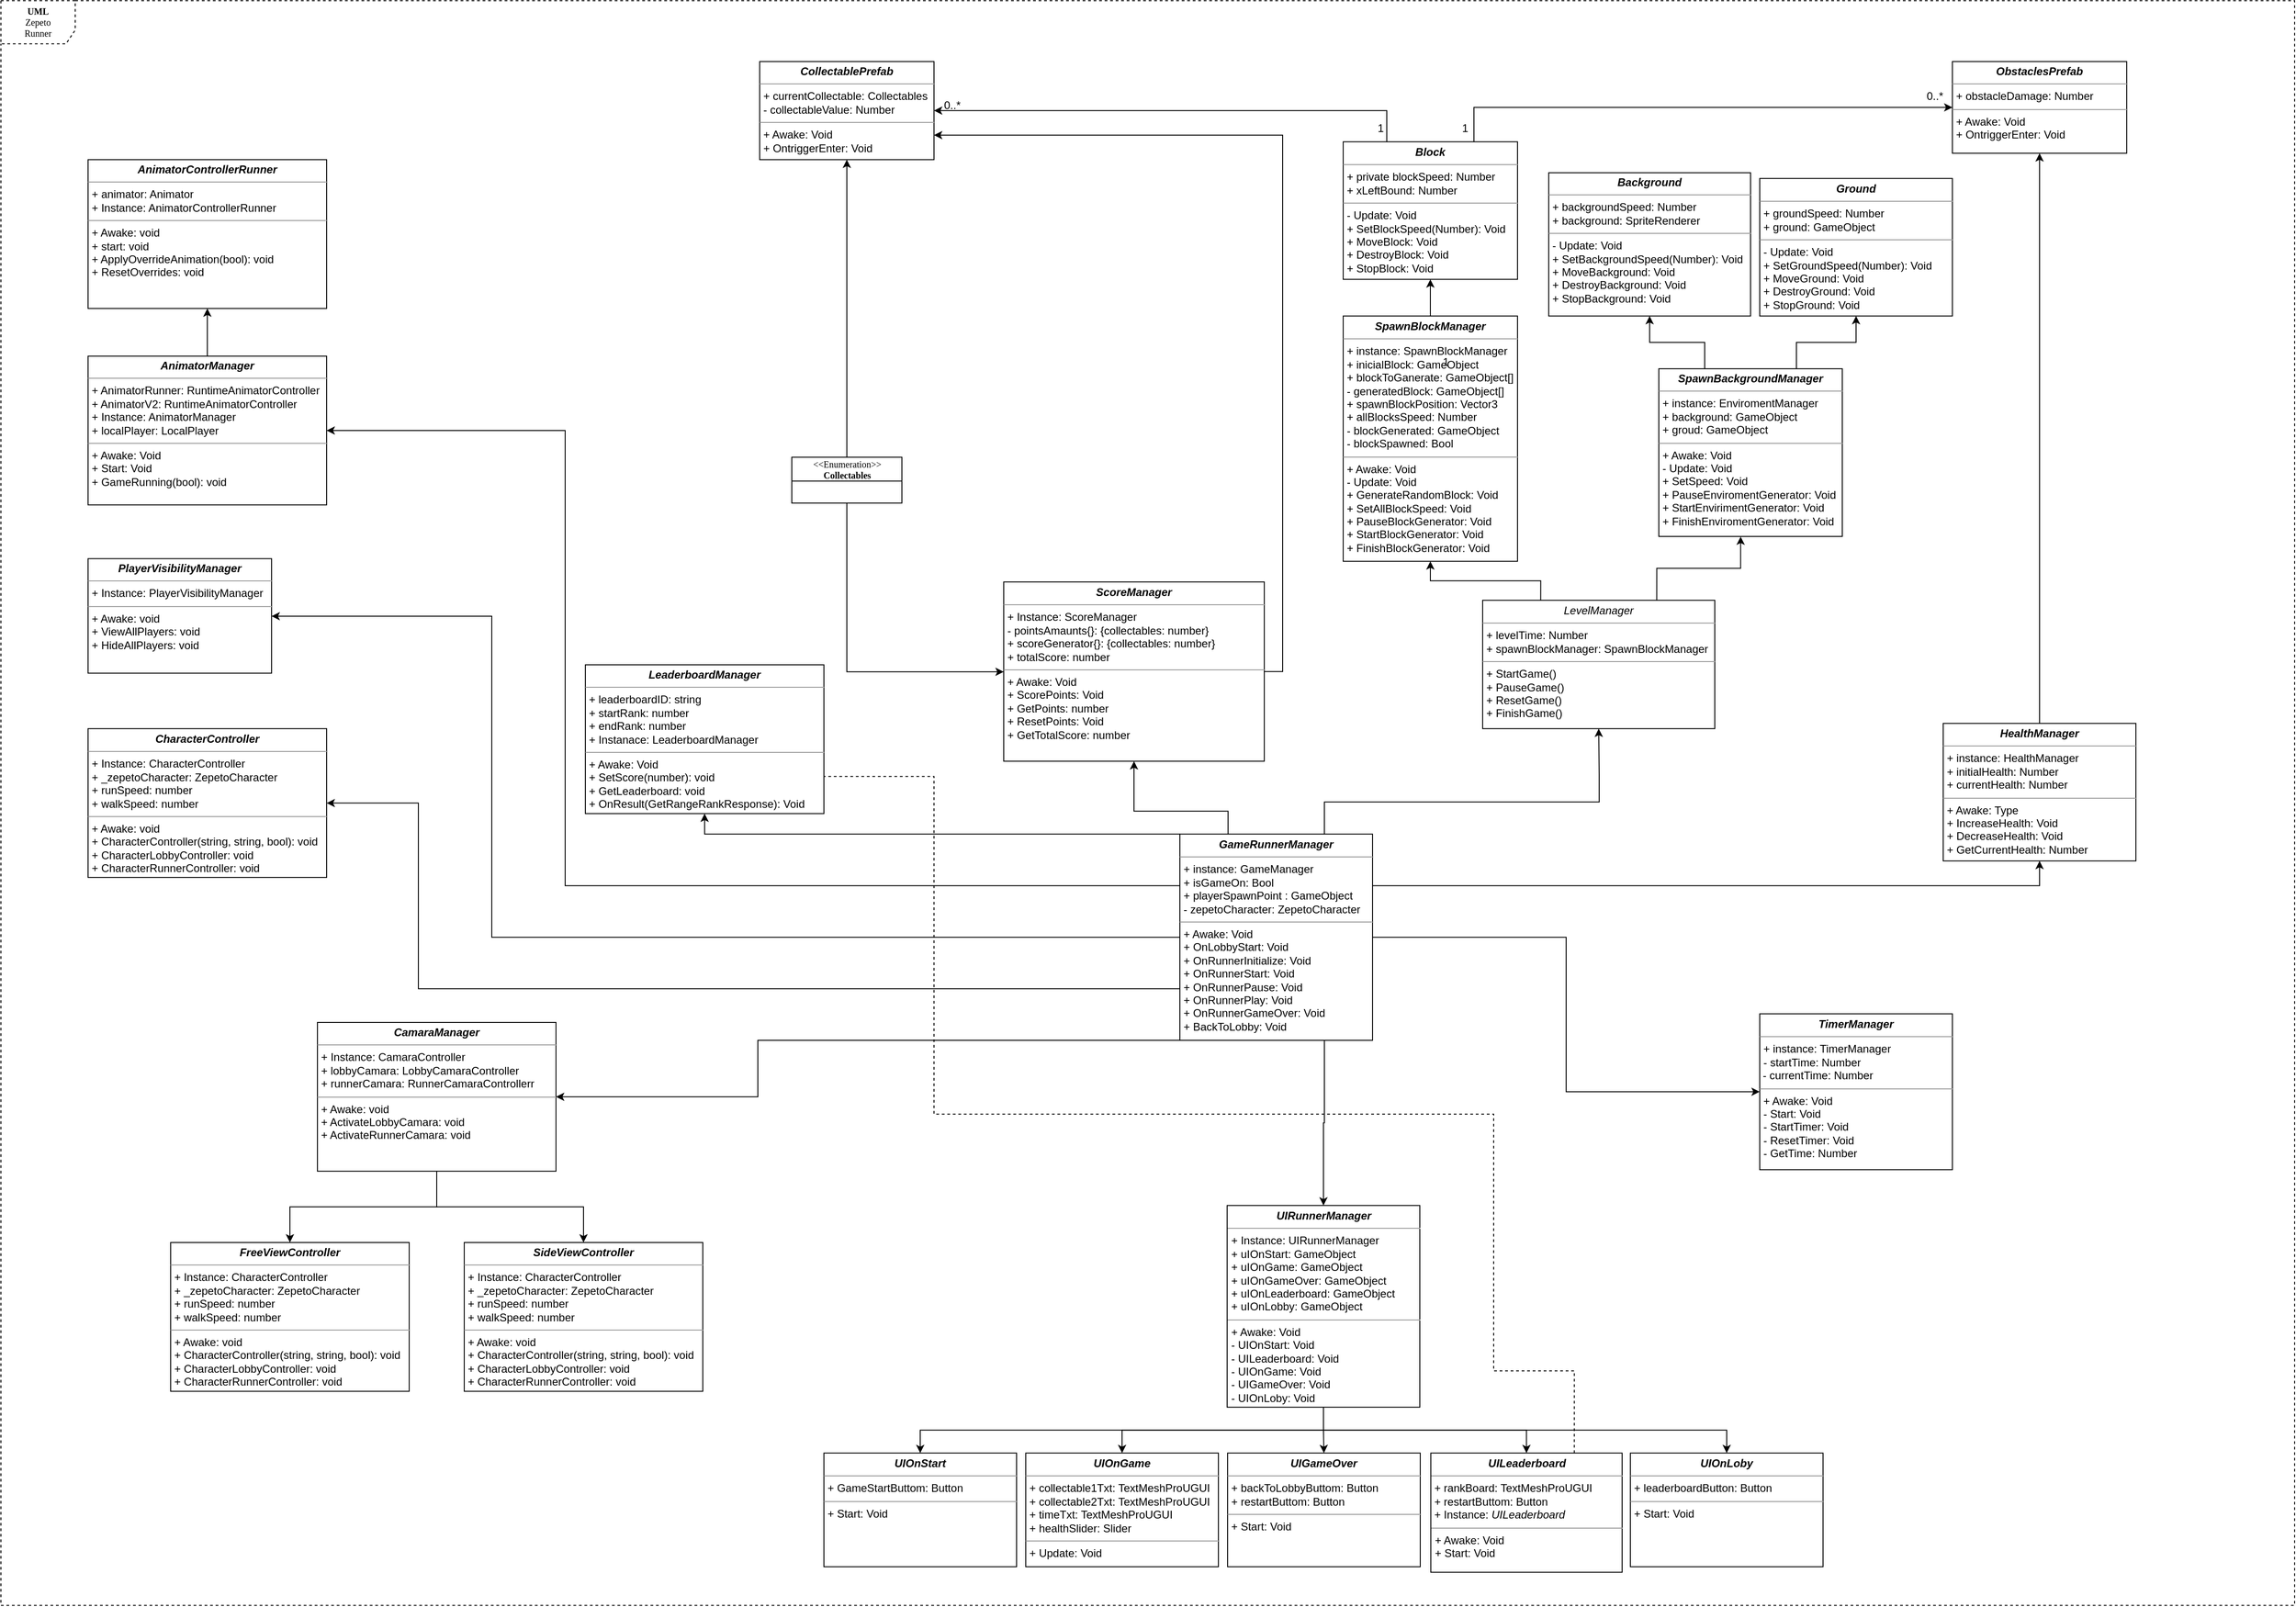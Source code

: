 <mxfile version="23.1.1" type="github">
  <diagram name="Page-1" id="c4acf3e9-155e-7222-9cf6-157b1a14988f">
    <mxGraphModel dx="-1668" dy="1589" grid="1" gridSize="10" guides="1" tooltips="1" connect="1" arrows="1" fold="1" page="1" pageScale="1" pageWidth="850" pageHeight="1100" background="none" math="0" shadow="0">
      <root>
        <mxCell id="0" />
        <mxCell id="1" parent="0" />
        <mxCell id="GupG032LTICQ5mWg50Us-48" value="&lt;b&gt;&lt;font style=&quot;font-size: 10px;&quot;&gt;UML&lt;/font&gt;&lt;/b&gt;&lt;br&gt;Zepeto&lt;br&gt;Runner" style="shape=umlFrame;whiteSpace=wrap;html=1;rounded=0;shadow=0;comic=0;labelBackgroundColor=none;strokeWidth=1;fontFamily=Verdana;fontSize=10;align=center;width=81;height=47;dashed=1;" parent="1" vertex="1">
          <mxGeometry x="2575" y="-914.24" width="2500" height="1750" as="geometry" />
        </mxCell>
        <mxCell id="GupG032LTICQ5mWg50Us-103" style="edgeStyle=orthogonalEdgeStyle;rounded=0;orthogonalLoop=1;jettySize=auto;html=1;exitX=0.5;exitY=0;exitDx=0;exitDy=0;entryX=0.5;entryY=1;entryDx=0;entryDy=0;" parent="1" source="GupG032LTICQ5mWg50Us-50" target="GupG032LTICQ5mWg50Us-51" edge="1">
          <mxGeometry relative="1" as="geometry" />
        </mxCell>
        <mxCell id="GupG032LTICQ5mWg50Us-50" value="&lt;p style=&quot;margin:0px;margin-top:4px;text-align:center;&quot;&gt;&lt;i&gt;&lt;b&gt;SpawnBlockManager&lt;/b&gt;&lt;/i&gt;&lt;/p&gt;&lt;hr size=&quot;1&quot;&gt;&lt;p style=&quot;margin:0px;margin-left:4px;&quot;&gt;+ instance: SpawnBlockManager&lt;br&gt;+ inicialBlock: GameObject&lt;/p&gt;&lt;p style=&quot;margin:0px;margin-left:4px;&quot;&gt;+ blockToGanerate: GameObject[]&lt;/p&gt;&lt;p style=&quot;margin:0px;margin-left:4px;&quot;&gt;- generatedBlock: GameObject[]&lt;/p&gt;&lt;p style=&quot;margin:0px;margin-left:4px;&quot;&gt;+ spawnBlockPosition: Vector3&lt;/p&gt;&lt;p style=&quot;margin:0px;margin-left:4px;&quot;&gt;+ allBlocksSpeed: Number&lt;/p&gt;&lt;p style=&quot;margin:0px;margin-left:4px;&quot;&gt;- blockGenerated: GameObject&lt;/p&gt;&lt;p style=&quot;margin:0px;margin-left:4px;&quot;&gt;- blockSpawned: Bool&lt;/p&gt;&lt;hr size=&quot;1&quot;&gt;&lt;p style=&quot;margin:0px;margin-left:4px;&quot;&gt;+ Awake: Void&lt;/p&gt;&lt;p style=&quot;margin:0px;margin-left:4px;&quot;&gt;- Update: Void&lt;/p&gt;&lt;p style=&quot;margin:0px;margin-left:4px;&quot;&gt;+ GenerateRandomBlock: Void&lt;/p&gt;&lt;p style=&quot;margin:0px;margin-left:4px;&quot;&gt;+ SetAllBlockSpeed: Void&lt;br&gt;+ PauseBlockGenerator: Void&lt;/p&gt;&lt;p style=&quot;margin:0px;margin-left:4px;&quot;&gt;+ StartBlockGenerator: Void&lt;/p&gt;&lt;p style=&quot;margin:0px;margin-left:4px;&quot;&gt;+ FinishBlockGenerator: Void&lt;/p&gt;" style="verticalAlign=top;align=left;overflow=fill;fontSize=12;fontFamily=Helvetica;html=1;rounded=0;shadow=0;comic=0;labelBackgroundColor=none;strokeWidth=1" parent="1" vertex="1">
          <mxGeometry x="4038" y="-570.37" width="190" height="267.5" as="geometry" />
        </mxCell>
        <mxCell id="GupG032LTICQ5mWg50Us-51" value="&lt;p style=&quot;margin:0px;margin-top:4px;text-align:center;&quot;&gt;&lt;i&gt;&lt;b&gt;Block&lt;/b&gt;&lt;/i&gt;&lt;/p&gt;&lt;hr size=&quot;1&quot;&gt;&lt;p style=&quot;margin:0px;margin-left:4px;&quot;&gt;+ private blockSpeed: Number&lt;/p&gt;&lt;p style=&quot;margin:0px;margin-left:4px;&quot;&gt;+ xLeftBound: Number&lt;/p&gt;&lt;hr size=&quot;1&quot;&gt;&lt;p style=&quot;margin:0px;margin-left:4px;&quot;&gt;- Update: Void&lt;br&gt;+ SetBlockSpeed(Number): Void&lt;/p&gt;&lt;p style=&quot;margin:0px;margin-left:4px;&quot;&gt;+ MoveBlock: Void&lt;/p&gt;&lt;p style=&quot;margin:0px;margin-left:4px;&quot;&gt;+ DestroyBlock: Void&lt;/p&gt;&lt;p style=&quot;margin:0px;margin-left:4px;&quot;&gt;+ StopBlock: Void&lt;/p&gt;" style="verticalAlign=top;align=left;overflow=fill;fontSize=12;fontFamily=Helvetica;html=1;rounded=0;shadow=0;comic=0;labelBackgroundColor=none;strokeWidth=1" parent="1" vertex="1">
          <mxGeometry x="4038" y="-760.37" width="190" height="150" as="geometry" />
        </mxCell>
        <mxCell id="GupG032LTICQ5mWg50Us-52" style="edgeStyle=orthogonalEdgeStyle;rounded=0;orthogonalLoop=1;jettySize=auto;html=1;entryX=0.5;entryY=1;entryDx=0;entryDy=0;exitX=0.25;exitY=0;exitDx=0;exitDy=0;horizontal=1;" parent="1" source="GupG032LTICQ5mWg50Us-60" target="GupG032LTICQ5mWg50Us-61" edge="1">
          <mxGeometry relative="1" as="geometry">
            <mxPoint x="3864.5" y="54.13" as="targetPoint" />
            <Array as="points">
              <mxPoint x="3913" y="-30.37" />
              <mxPoint x="3810" y="-30.37" />
            </Array>
          </mxGeometry>
        </mxCell>
        <mxCell id="GupG032LTICQ5mWg50Us-53" style="edgeStyle=orthogonalEdgeStyle;rounded=0;orthogonalLoop=1;jettySize=auto;html=1;horizontal=1;exitX=1;exitY=0.5;exitDx=0;exitDy=0;" parent="1" source="GupG032LTICQ5mWg50Us-60" target="GupG032LTICQ5mWg50Us-66" edge="1">
          <mxGeometry relative="1" as="geometry" />
        </mxCell>
        <mxCell id="GupG032LTICQ5mWg50Us-54" style="edgeStyle=orthogonalEdgeStyle;rounded=0;orthogonalLoop=1;jettySize=auto;html=1;exitX=1;exitY=0.25;exitDx=0;exitDy=0;horizontal=1;entryX=0.5;entryY=1;entryDx=0;entryDy=0;" parent="1" source="GupG032LTICQ5mWg50Us-60" target="GupG032LTICQ5mWg50Us-72" edge="1">
          <mxGeometry relative="1" as="geometry" />
        </mxCell>
        <mxCell id="GupG032LTICQ5mWg50Us-56" style="edgeStyle=orthogonalEdgeStyle;rounded=0;orthogonalLoop=1;jettySize=auto;html=1;horizontal=1;exitX=0.75;exitY=1;exitDx=0;exitDy=0;" parent="1" source="GupG032LTICQ5mWg50Us-60" target="GupG032LTICQ5mWg50Us-65" edge="1">
          <mxGeometry relative="1" as="geometry" />
        </mxCell>
        <mxCell id="GupG032LTICQ5mWg50Us-57" style="edgeStyle=orthogonalEdgeStyle;rounded=0;orthogonalLoop=1;jettySize=auto;html=1;exitX=0.75;exitY=0;exitDx=0;exitDy=0;entryX=0.446;entryY=1.001;entryDx=0;entryDy=0;entryPerimeter=0;" parent="1" source="GupG032LTICQ5mWg50Us-92" target="GupG032LTICQ5mWg50Us-82" edge="1">
          <mxGeometry relative="1" as="geometry" />
        </mxCell>
        <mxCell id="GupG032LTICQ5mWg50Us-59" style="edgeStyle=orthogonalEdgeStyle;rounded=0;orthogonalLoop=1;jettySize=auto;html=1;entryX=0.5;entryY=1;entryDx=0;entryDy=0;exitX=0.75;exitY=0;exitDx=0;exitDy=0;" parent="1" source="GupG032LTICQ5mWg50Us-60" target="GupG032LTICQ5mWg50Us-92" edge="1">
          <mxGeometry relative="1" as="geometry">
            <Array as="points">
              <mxPoint x="4018" y="-40.37" />
              <mxPoint x="4317" y="-40.37" />
              <mxPoint x="4317" y="-70.37" />
            </Array>
            <mxPoint x="4148" y="22.13" as="targetPoint" />
          </mxGeometry>
        </mxCell>
        <mxCell id="GupG032LTICQ5mWg50Us-114" style="edgeStyle=orthogonalEdgeStyle;rounded=0;orthogonalLoop=1;jettySize=auto;html=1;exitX=0;exitY=0;exitDx=0;exitDy=0;entryX=0.5;entryY=1;entryDx=0;entryDy=0;" parent="1" source="GupG032LTICQ5mWg50Us-60" target="GupG032LTICQ5mWg50Us-112" edge="1">
          <mxGeometry relative="1" as="geometry">
            <Array as="points">
              <mxPoint x="3342" y="-5" />
            </Array>
          </mxGeometry>
        </mxCell>
        <mxCell id="tQqFk8mdhejz9aMRnaxQ-1" style="edgeStyle=orthogonalEdgeStyle;rounded=0;orthogonalLoop=1;jettySize=auto;html=1;entryX=1;entryY=0.5;entryDx=0;entryDy=0;exitX=0;exitY=0.25;exitDx=0;exitDy=0;" edge="1" parent="1" source="GupG032LTICQ5mWg50Us-60" target="GupG032LTICQ5mWg50Us-89">
          <mxGeometry relative="1" as="geometry">
            <Array as="points">
              <mxPoint x="3190" y="51" />
              <mxPoint x="3190" y="-446" />
            </Array>
          </mxGeometry>
        </mxCell>
        <mxCell id="tQqFk8mdhejz9aMRnaxQ-3" style="edgeStyle=orthogonalEdgeStyle;rounded=0;orthogonalLoop=1;jettySize=auto;html=1;exitX=0;exitY=0.5;exitDx=0;exitDy=0;" edge="1" parent="1" source="GupG032LTICQ5mWg50Us-60" target="tQqFk8mdhejz9aMRnaxQ-2">
          <mxGeometry relative="1" as="geometry">
            <Array as="points">
              <mxPoint x="3110" y="107" />
              <mxPoint x="3110" y="-243" />
            </Array>
          </mxGeometry>
        </mxCell>
        <mxCell id="tQqFk8mdhejz9aMRnaxQ-11" style="edgeStyle=orthogonalEdgeStyle;rounded=0;orthogonalLoop=1;jettySize=auto;html=1;entryX=1;entryY=0.5;entryDx=0;entryDy=0;exitX=0;exitY=1;exitDx=0;exitDy=0;" edge="1" parent="1" source="GupG032LTICQ5mWg50Us-60" target="tQqFk8mdhejz9aMRnaxQ-10">
          <mxGeometry relative="1" as="geometry">
            <Array as="points">
              <mxPoint x="3400" y="219" />
              <mxPoint x="3400" y="281" />
            </Array>
          </mxGeometry>
        </mxCell>
        <mxCell id="GupG032LTICQ5mWg50Us-60" value="&lt;p style=&quot;margin:0px;margin-top:4px;text-align:center;&quot;&gt;&lt;i&gt;&lt;b&gt;GameRunnerManager&lt;/b&gt;&lt;/i&gt;&lt;/p&gt;&lt;hr size=&quot;1&quot;&gt;&lt;p style=&quot;margin:0px;margin-left:4px;&quot;&gt;+ instance: GameManager&lt;br&gt;+ isGameOn: Bool&lt;/p&gt;&lt;p style=&quot;margin:0px;margin-left:4px;&quot;&gt;+ playerSpawnPoint : GameObject&lt;/p&gt;&lt;p style=&quot;margin:0px;margin-left:4px;&quot;&gt;- zepetoCharacter: ZepetoCharacter&amp;nbsp;&lt;/p&gt;&lt;hr size=&quot;1&quot;&gt;&lt;p style=&quot;margin:0px;margin-left:4px;&quot;&gt;+ Awake: Void&lt;/p&gt;&lt;p style=&quot;margin:0px;margin-left:4px;&quot;&gt;+ OnLobbyStart: Void&lt;/p&gt;&lt;p style=&quot;margin:0px;margin-left:4px;&quot;&gt;+ OnRunnerInitialize: Void&lt;/p&gt;&lt;p style=&quot;margin:0px;margin-left:4px;&quot;&gt;+ OnRunnerStart: Void&lt;/p&gt;&lt;p style=&quot;margin:0px;margin-left:4px;&quot;&gt;+ OnRunnerPause: Void&lt;br&gt;&lt;/p&gt;&lt;p style=&quot;margin:0px;margin-left:4px;&quot;&gt;+ OnRunnerPlay: Void&lt;/p&gt;&lt;p style=&quot;margin:0px;margin-left:4px;&quot;&gt;+ OnRunnerGameOver: Void&lt;br&gt;+ BackToLobby: Void&lt;/p&gt;" style="verticalAlign=top;align=left;overflow=fill;fontSize=12;fontFamily=Helvetica;html=1;rounded=0;shadow=0;comic=0;labelBackgroundColor=none;strokeWidth=1" parent="1" vertex="1">
          <mxGeometry x="3860" y="-5.37" width="210" height="224.88" as="geometry" />
        </mxCell>
        <mxCell id="GupG032LTICQ5mWg50Us-61" value="&lt;p style=&quot;margin:0px;margin-top:4px;text-align:center;&quot;&gt;&lt;i&gt;&lt;b&gt;ScoreManager&lt;/b&gt;&lt;/i&gt;&lt;/p&gt;&lt;hr size=&quot;1&quot;&gt;&lt;p style=&quot;margin:0px;margin-left:4px;&quot;&gt;+ Instance: ScoreManager&lt;/p&gt;&lt;p style=&quot;margin:0px;margin-left:4px;&quot;&gt;- pointsAmaunts{}: {collectables: number}&lt;br&gt;+ scoreGenerator{}: {collectables: number}&lt;/p&gt;&lt;p style=&quot;margin:0px;margin-left:4px;&quot;&gt;+ totalScore: number&lt;/p&gt;&lt;hr size=&quot;1&quot;&gt;&lt;p style=&quot;margin:0px;margin-left:4px;&quot;&gt;+ Awake: Void&lt;br&gt;+ ScorePoints: Void&lt;/p&gt;&lt;p style=&quot;margin:0px;margin-left:4px;&quot;&gt;+ GetPoints: number&lt;/p&gt;&lt;p style=&quot;margin:0px;margin-left:4px;&quot;&gt;+ ResetPoints: Void&lt;/p&gt;&lt;p style=&quot;margin:0px;margin-left:4px;&quot;&gt;+ GetTotalScore: number&lt;/p&gt;&lt;p style=&quot;margin:0px;margin-left:4px;&quot;&gt;&lt;br&gt;&lt;/p&gt;" style="verticalAlign=top;align=left;overflow=fill;fontSize=12;fontFamily=Helvetica;html=1;rounded=0;shadow=0;comic=0;labelBackgroundColor=none;strokeWidth=1" parent="1" vertex="1">
          <mxGeometry x="3668" y="-280.37" width="284" height="195.5" as="geometry" />
        </mxCell>
        <mxCell id="GupG032LTICQ5mWg50Us-62" value="" style="edgeStyle=orthogonalEdgeStyle;rounded=0;orthogonalLoop=1;jettySize=auto;html=1;entryX=1;entryY=0.75;entryDx=0;entryDy=0;exitX=1;exitY=0.5;exitDx=0;exitDy=0;" parent="1" source="GupG032LTICQ5mWg50Us-61" target="GupG032LTICQ5mWg50Us-64" edge="1">
          <mxGeometry relative="1" as="geometry" />
        </mxCell>
        <mxCell id="GupG032LTICQ5mWg50Us-63" style="edgeStyle=orthogonalEdgeStyle;rounded=0;orthogonalLoop=1;jettySize=auto;html=1;exitX=0.25;exitY=0;exitDx=0;exitDy=0;entryX=1;entryY=0.5;entryDx=0;entryDy=0;" parent="1" source="GupG032LTICQ5mWg50Us-51" target="GupG032LTICQ5mWg50Us-64" edge="1">
          <mxGeometry relative="1" as="geometry">
            <mxPoint x="3761" y="-823.87" as="targetPoint" />
          </mxGeometry>
        </mxCell>
        <mxCell id="GupG032LTICQ5mWg50Us-64" value="&lt;p style=&quot;margin:0px;margin-top:4px;text-align:center;&quot;&gt;&lt;i&gt;&lt;b&gt;CollectablePrefab&lt;/b&gt;&lt;/i&gt;&lt;/p&gt;&lt;hr size=&quot;1&quot;&gt;&lt;p style=&quot;margin:0px;margin-left:4px;&quot;&gt;+ currentCollectable: Collectables&lt;/p&gt;&lt;p style=&quot;margin:0px;margin-left:4px;&quot;&gt;-&amp;nbsp;&lt;span style=&quot;background-color: initial;&quot;&gt;collectableValue: Number&lt;/span&gt;&lt;/p&gt;&lt;hr size=&quot;1&quot;&gt;&lt;p style=&quot;margin:0px;margin-left:4px;&quot;&gt;+ Awake: Void&lt;/p&gt;&lt;p style=&quot;margin:0px;margin-left:4px;&quot;&gt;+ OntriggerEnter: Void&lt;/p&gt;" style="verticalAlign=top;align=left;overflow=fill;fontSize=12;fontFamily=Helvetica;html=1;rounded=0;shadow=0;comic=0;labelBackgroundColor=none;strokeWidth=1" parent="1" vertex="1">
          <mxGeometry x="3402" y="-847.87" width="190" height="107" as="geometry" />
        </mxCell>
        <mxCell id="GupG032LTICQ5mWg50Us-97" style="edgeStyle=orthogonalEdgeStyle;rounded=0;orthogonalLoop=1;jettySize=auto;html=1;exitX=0.5;exitY=1;exitDx=0;exitDy=0;" parent="1" source="GupG032LTICQ5mWg50Us-65" target="GupG032LTICQ5mWg50Us-94" edge="1">
          <mxGeometry relative="1" as="geometry" />
        </mxCell>
        <mxCell id="GupG032LTICQ5mWg50Us-98" style="edgeStyle=orthogonalEdgeStyle;rounded=0;orthogonalLoop=1;jettySize=auto;html=1;exitX=0.5;exitY=1;exitDx=0;exitDy=0;" parent="1" source="GupG032LTICQ5mWg50Us-65" target="GupG032LTICQ5mWg50Us-95" edge="1">
          <mxGeometry relative="1" as="geometry" />
        </mxCell>
        <mxCell id="GupG032LTICQ5mWg50Us-99" style="edgeStyle=orthogonalEdgeStyle;rounded=0;orthogonalLoop=1;jettySize=auto;html=1;entryX=0.5;entryY=0;entryDx=0;entryDy=0;exitX=0.5;exitY=1;exitDx=0;exitDy=0;" parent="1" source="GupG032LTICQ5mWg50Us-65" target="GupG032LTICQ5mWg50Us-96" edge="1">
          <mxGeometry relative="1" as="geometry" />
        </mxCell>
        <mxCell id="6AlwCyzvrdHu1JEAtHcY-3" style="edgeStyle=orthogonalEdgeStyle;rounded=0;orthogonalLoop=1;jettySize=auto;html=1;exitX=0.5;exitY=1;exitDx=0;exitDy=0;" parent="1" source="GupG032LTICQ5mWg50Us-65" target="6AlwCyzvrdHu1JEAtHcY-1" edge="1">
          <mxGeometry relative="1" as="geometry" />
        </mxCell>
        <mxCell id="6AlwCyzvrdHu1JEAtHcY-4" style="edgeStyle=orthogonalEdgeStyle;rounded=0;orthogonalLoop=1;jettySize=auto;html=1;exitX=0.5;exitY=1;exitDx=0;exitDy=0;" parent="1" source="GupG032LTICQ5mWg50Us-65" target="6AlwCyzvrdHu1JEAtHcY-2" edge="1">
          <mxGeometry relative="1" as="geometry" />
        </mxCell>
        <mxCell id="GupG032LTICQ5mWg50Us-65" value="&lt;p style=&quot;margin:0px;margin-top:4px;text-align:center;&quot;&gt;&lt;i&gt;&lt;b&gt;UIRunnerManager&lt;/b&gt;&lt;/i&gt;&lt;/p&gt;&lt;hr size=&quot;1&quot;&gt;&lt;p style=&quot;margin:0px;margin-left:4px;&quot;&gt;+ Instance: UIRunnerManager&lt;/p&gt;&lt;p style=&quot;margin:0px;margin-left:4px;&quot;&gt;+ uIOnStart: GameObject&lt;br&gt;+ uIOnGame: GameObject&lt;br&gt;&lt;/p&gt;&lt;p style=&quot;margin:0px;margin-left:4px;&quot;&gt;+ uIOnGameOver: GameObject&lt;br&gt;&lt;/p&gt;&lt;p style=&quot;margin:0px;margin-left:4px;&quot;&gt;+ uIOnLeaderboard: GameObject&lt;br&gt;&lt;/p&gt;&lt;p style=&quot;margin:0px;margin-left:4px;&quot;&gt;+ uIOnLobby: GameObject&lt;br&gt;&lt;/p&gt;&lt;hr size=&quot;1&quot;&gt;&lt;p style=&quot;margin:0px;margin-left:4px;&quot;&gt;+ Awake: Void&lt;br&gt;&lt;/p&gt;&lt;p style=&quot;margin:0px;margin-left:4px;&quot;&gt;- UIOnStart: Void&lt;/p&gt;&lt;p style=&quot;margin:0px;margin-left:4px;&quot;&gt;- UILeaderboard: Void&lt;/p&gt;&lt;p style=&quot;margin:0px;margin-left:4px;&quot;&gt;- UIOnGame: Void&lt;/p&gt;&lt;p style=&quot;margin:0px;margin-left:4px;&quot;&gt;- UIGameOver: Void&lt;br&gt;&lt;/p&gt;&lt;p style=&quot;margin:0px;margin-left:4px;&quot;&gt;- UIOnLoby: Void&lt;/p&gt;" style="verticalAlign=top;align=left;overflow=fill;fontSize=12;fontFamily=Helvetica;html=1;rounded=0;shadow=0;comic=0;labelBackgroundColor=none;strokeWidth=1" parent="1" vertex="1">
          <mxGeometry x="3911.5" y="399.63" width="210" height="220" as="geometry" />
        </mxCell>
        <mxCell id="GupG032LTICQ5mWg50Us-66" value="&lt;p style=&quot;margin:0px;margin-top:4px;text-align:center;&quot;&gt;&lt;i&gt;&lt;b&gt;TimerManager&lt;/b&gt;&lt;/i&gt;&lt;/p&gt;&lt;hr size=&quot;1&quot;&gt;&lt;p style=&quot;margin:0px;margin-left:4px;&quot;&gt;+ instance: TimerManager&lt;/p&gt;&lt;p style=&quot;margin:0px;margin-left:4px;&quot;&gt;- startTime: Number&lt;br&gt;&lt;/p&gt;&amp;nbsp;- currentTime: Number&lt;br&gt;&lt;hr size=&quot;1&quot;&gt;&lt;p style=&quot;margin:0px;margin-left:4px;&quot;&gt;+ Awake: Void&lt;br&gt;- Start: Void&lt;/p&gt;&lt;p style=&quot;margin:0px;margin-left:4px;&quot;&gt;- StartTimer: Void&lt;/p&gt;&lt;p style=&quot;margin:0px;margin-left:4px;&quot;&gt;- ResetTimer: Void&lt;/p&gt;&lt;p style=&quot;margin:0px;margin-left:4px;&quot;&gt;- GetTime: Number&lt;/p&gt;" style="verticalAlign=top;align=left;overflow=fill;fontSize=12;fontFamily=Helvetica;html=1;rounded=0;shadow=0;comic=0;labelBackgroundColor=none;strokeWidth=1" parent="1" vertex="1">
          <mxGeometry x="4492" y="190.63" width="210" height="170" as="geometry" />
        </mxCell>
        <mxCell id="GupG032LTICQ5mWg50Us-68" style="edgeStyle=orthogonalEdgeStyle;rounded=0;orthogonalLoop=1;jettySize=auto;html=1;exitX=0.5;exitY=1;exitDx=0;exitDy=0;" parent="1" source="GupG032LTICQ5mWg50Us-70" target="GupG032LTICQ5mWg50Us-61" edge="1">
          <mxGeometry relative="1" as="geometry">
            <Array as="points">
              <mxPoint x="3497" y="-182.37" />
            </Array>
          </mxGeometry>
        </mxCell>
        <mxCell id="GupG032LTICQ5mWg50Us-69" style="edgeStyle=orthogonalEdgeStyle;rounded=0;orthogonalLoop=1;jettySize=auto;html=1;exitX=0.5;exitY=0;exitDx=0;exitDy=0;entryX=0.5;entryY=1;entryDx=0;entryDy=0;" parent="1" source="GupG032LTICQ5mWg50Us-70" target="GupG032LTICQ5mWg50Us-64" edge="1">
          <mxGeometry relative="1" as="geometry">
            <mxPoint x="3431" y="-485.87" as="targetPoint" />
            <Array as="points" />
          </mxGeometry>
        </mxCell>
        <mxCell id="GupG032LTICQ5mWg50Us-70" value="&amp;lt;&amp;lt;Enumeration&amp;gt;&amp;gt;&lt;br&gt;&lt;b&gt;Collectables&lt;/b&gt;" style="swimlane;html=1;fontStyle=0;childLayout=stackLayout;horizontal=1;startSize=26;fillColor=none;horizontalStack=0;resizeParent=1;resizeLast=0;collapsible=1;marginBottom=0;swimlaneFillColor=#ffffff;rounded=0;shadow=0;comic=0;labelBackgroundColor=none;strokeWidth=1;fontFamily=Verdana;fontSize=10;align=center;" parent="1" vertex="1">
          <mxGeometry x="3437" y="-416.37" width="120" height="50" as="geometry">
            <mxRectangle x="2160" y="80" width="140" height="40" as="alternateBounds" />
          </mxGeometry>
        </mxCell>
        <mxCell id="GupG032LTICQ5mWg50Us-71" style="edgeStyle=orthogonalEdgeStyle;rounded=0;orthogonalLoop=1;jettySize=auto;html=1;entryX=0.5;entryY=1;entryDx=0;entryDy=0;" parent="1" source="GupG032LTICQ5mWg50Us-72" target="GupG032LTICQ5mWg50Us-76" edge="1">
          <mxGeometry relative="1" as="geometry">
            <mxPoint x="4468" y="-317.87" as="sourcePoint" />
          </mxGeometry>
        </mxCell>
        <mxCell id="GupG032LTICQ5mWg50Us-72" value="&lt;p style=&quot;margin:0px;margin-top:4px;text-align:center;&quot;&gt;&lt;i&gt;&lt;b&gt;HealthManager&lt;/b&gt;&lt;/i&gt;&lt;/p&gt;&lt;hr size=&quot;1&quot;&gt;&lt;p style=&quot;border-color: var(--border-color); margin: 0px 0px 0px 4px;&quot;&gt;+ instance: HealthManager&lt;br style=&quot;border-color: var(--border-color);&quot;&gt;+ initialHealth: Number&lt;/p&gt;&lt;p style=&quot;border-color: var(--border-color); margin: 0px 0px 0px 4px;&quot;&gt;+ currentHealth: Number&lt;/p&gt;&lt;hr style=&quot;border-color: var(--border-color);&quot; size=&quot;1&quot;&gt;&lt;p style=&quot;border-color: var(--border-color); margin: 0px 0px 0px 4px;&quot;&gt;+ Awake: Type&lt;br style=&quot;border-color: var(--border-color);&quot;&gt;+ IncreaseHealth: Void&lt;/p&gt;&lt;p style=&quot;border-color: var(--border-color); margin: 0px 0px 0px 4px;&quot;&gt;+ DecreaseHealth: Void&lt;/p&gt;&lt;p style=&quot;border-color: var(--border-color); margin: 0px 0px 0px 4px;&quot;&gt;+ GetCurrentHealth: Number&lt;/p&gt;" style="verticalAlign=top;align=left;overflow=fill;fontSize=12;fontFamily=Helvetica;html=1;rounded=0;shadow=0;comic=0;labelBackgroundColor=none;strokeWidth=1" parent="1" vertex="1">
          <mxGeometry x="4692" y="-126.13" width="210" height="150" as="geometry" />
        </mxCell>
        <mxCell id="GupG032LTICQ5mWg50Us-73" value="0..*" style="text;html=1;strokeColor=none;fillColor=none;align=center;verticalAlign=middle;whiteSpace=wrap;rounded=0;" parent="1" vertex="1">
          <mxGeometry x="4674" y="-817.87" width="18" height="15" as="geometry" />
        </mxCell>
        <mxCell id="GupG032LTICQ5mWg50Us-74" value="1" style="text;html=1;strokeColor=none;fillColor=none;align=center;verticalAlign=middle;whiteSpace=wrap;rounded=0;" parent="1" vertex="1">
          <mxGeometry x="4141" y="-527.87" width="18" height="15" as="geometry" />
        </mxCell>
        <mxCell id="GupG032LTICQ5mWg50Us-75" style="edgeStyle=orthogonalEdgeStyle;rounded=0;orthogonalLoop=1;jettySize=auto;html=1;exitX=0.75;exitY=0;exitDx=0;exitDy=0;entryX=0;entryY=0.5;entryDx=0;entryDy=0;" parent="1" source="GupG032LTICQ5mWg50Us-51" target="GupG032LTICQ5mWg50Us-76" edge="1">
          <mxGeometry relative="1" as="geometry" />
        </mxCell>
        <mxCell id="GupG032LTICQ5mWg50Us-76" value="&lt;p style=&quot;margin:0px;margin-top:4px;text-align:center;&quot;&gt;&lt;i&gt;&lt;b&gt;ObstaclesPrefab&lt;/b&gt;&lt;/i&gt;&lt;/p&gt;&lt;hr size=&quot;1&quot;&gt;&lt;p style=&quot;margin:0px;margin-left:4px;&quot;&gt;+ obstacleDamage: Number&lt;/p&gt;&lt;hr size=&quot;1&quot;&gt;&lt;p style=&quot;margin:0px;margin-left:4px;&quot;&gt;+ Awake: Void&lt;/p&gt;&lt;p style=&quot;margin:0px;margin-left:4px;&quot;&gt;+ OntriggerEnter: Void&lt;/p&gt;" style="verticalAlign=top;align=left;overflow=fill;fontSize=12;fontFamily=Helvetica;html=1;rounded=0;shadow=0;comic=0;labelBackgroundColor=none;strokeWidth=1" parent="1" vertex="1">
          <mxGeometry x="4702" y="-847.87" width="190" height="100" as="geometry" />
        </mxCell>
        <mxCell id="GupG032LTICQ5mWg50Us-77" value="1" style="text;html=1;strokeColor=none;fillColor=none;align=center;verticalAlign=middle;whiteSpace=wrap;rounded=0;" parent="1" vertex="1">
          <mxGeometry x="4162" y="-782.87" width="18" height="15" as="geometry" />
        </mxCell>
        <mxCell id="GupG032LTICQ5mWg50Us-78" value="0..*" style="text;html=1;strokeColor=none;fillColor=none;align=center;verticalAlign=middle;whiteSpace=wrap;rounded=0;" parent="1" vertex="1">
          <mxGeometry x="3603" y="-807.87" width="18" height="15" as="geometry" />
        </mxCell>
        <mxCell id="GupG032LTICQ5mWg50Us-79" value="1" style="text;html=1;strokeColor=none;fillColor=none;align=center;verticalAlign=middle;whiteSpace=wrap;rounded=0;" parent="1" vertex="1">
          <mxGeometry x="4070" y="-782.87" width="18" height="15" as="geometry" />
        </mxCell>
        <mxCell id="GupG032LTICQ5mWg50Us-80" style="edgeStyle=orthogonalEdgeStyle;rounded=0;orthogonalLoop=1;jettySize=auto;html=1;entryX=0.5;entryY=1;entryDx=0;entryDy=0;exitX=0.25;exitY=0;exitDx=0;exitDy=0;" parent="1" source="GupG032LTICQ5mWg50Us-82" target="GupG032LTICQ5mWg50Us-83" edge="1">
          <mxGeometry relative="1" as="geometry" />
        </mxCell>
        <mxCell id="GupG032LTICQ5mWg50Us-81" style="edgeStyle=orthogonalEdgeStyle;rounded=0;orthogonalLoop=1;jettySize=auto;html=1;exitX=0.75;exitY=0;exitDx=0;exitDy=0;" parent="1" source="GupG032LTICQ5mWg50Us-82" target="GupG032LTICQ5mWg50Us-84" edge="1">
          <mxGeometry relative="1" as="geometry" />
        </mxCell>
        <mxCell id="GupG032LTICQ5mWg50Us-82" value="&lt;p style=&quot;margin: 4px 0px 0px; text-align: center;&quot;&gt;&lt;i&gt;&lt;b&gt;SpawnBackgroundManager&lt;/b&gt;&lt;/i&gt;&lt;/p&gt;&lt;hr size=&quot;1&quot;&gt;&lt;p style=&quot;margin:0px;margin-left:4px;&quot;&gt;+ instance: EnviromentManager&lt;br&gt;+ background: GameObject&lt;/p&gt;&lt;p style=&quot;margin:0px;margin-left:4px;&quot;&gt;+ groud: GameObject&lt;/p&gt;&lt;hr size=&quot;1&quot;&gt;&lt;p style=&quot;margin:0px;margin-left:4px;&quot;&gt;+ Awake: Void&lt;/p&gt;&lt;p style=&quot;margin:0px;margin-left:4px;&quot;&gt;- Update: Void&lt;/p&gt;&lt;p style=&quot;border-color: var(--border-color); margin: 0px 0px 0px 4px;&quot;&gt;+ SetSpeed: Void&lt;br style=&quot;border-color: var(--border-color);&quot;&gt;+ PauseEnviromentGenerator: Void&lt;/p&gt;&lt;p style=&quot;border-color: var(--border-color); margin: 0px 0px 0px 4px;&quot;&gt;+ StartEnvirimentGenerator: Void&lt;/p&gt;&lt;p style=&quot;border-color: var(--border-color); margin: 0px 0px 0px 4px;&quot;&gt;+ FinishEnviromentGenerator: Void&lt;/p&gt;" style="verticalAlign=top;align=left;overflow=fill;fontSize=12;fontFamily=Helvetica;html=1;rounded=0;shadow=0;comic=0;labelBackgroundColor=none;strokeWidth=1" parent="1" vertex="1">
          <mxGeometry x="4382" y="-512.87" width="200" height="182.88" as="geometry" />
        </mxCell>
        <mxCell id="GupG032LTICQ5mWg50Us-83" value="&lt;p style=&quot;margin: 4px 0px 0px; text-align: center;&quot;&gt;&lt;i&gt;&lt;b&gt;Background&lt;/b&gt;&lt;/i&gt;&lt;/p&gt;&lt;hr size=&quot;1&quot;&gt;&lt;p style=&quot;margin:0px;margin-left:4px;&quot;&gt;+ backgroundSpeed: Number&lt;/p&gt;&lt;p style=&quot;margin:0px;margin-left:4px;&quot;&gt;+ background: SpriteRenderer&lt;/p&gt;&lt;hr size=&quot;1&quot;&gt;&lt;p style=&quot;border-color: var(--border-color); margin: 0px 0px 0px 4px;&quot;&gt;- Update: Void&lt;br style=&quot;border-color: var(--border-color);&quot;&gt;+ SetBackgroundSpeed(Number): Void&lt;/p&gt;&lt;p style=&quot;border-color: var(--border-color); margin: 0px 0px 0px 4px;&quot;&gt;+ MoveBackground: Void&lt;/p&gt;&lt;p style=&quot;border-color: var(--border-color); margin: 0px 0px 0px 4px;&quot;&gt;+ DestroyBackground: Void&lt;/p&gt;&lt;p style=&quot;border-color: var(--border-color); margin: 0px 0px 0px 4px;&quot;&gt;+ StopBackground: Void&lt;/p&gt;" style="verticalAlign=top;align=left;overflow=fill;fontSize=12;fontFamily=Helvetica;html=1;rounded=0;shadow=0;comic=0;labelBackgroundColor=none;strokeWidth=1" parent="1" vertex="1">
          <mxGeometry x="4262" y="-726.62" width="220" height="156.25" as="geometry" />
        </mxCell>
        <mxCell id="GupG032LTICQ5mWg50Us-84" value="&lt;p style=&quot;margin: 4px 0px 0px; text-align: center;&quot;&gt;&lt;i&gt;&lt;b&gt;Ground&lt;/b&gt;&lt;/i&gt;&lt;/p&gt;&lt;hr size=&quot;1&quot;&gt;&lt;p style=&quot;margin:0px;margin-left:4px;&quot;&gt;+ groundSpeed: Number&lt;/p&gt;&lt;p style=&quot;margin:0px;margin-left:4px;&quot;&gt;+ ground: GameObject&lt;/p&gt;&lt;hr size=&quot;1&quot;&gt;&lt;p style=&quot;border-color: var(--border-color); margin: 0px 0px 0px 4px;&quot;&gt;- Update: Void&lt;br style=&quot;border-color: var(--border-color);&quot;&gt;+ SetGroundSpeed(Number): Void&lt;/p&gt;&lt;p style=&quot;border-color: var(--border-color); margin: 0px 0px 0px 4px;&quot;&gt;+ MoveGround: Void&lt;/p&gt;&lt;p style=&quot;border-color: var(--border-color); margin: 0px 0px 0px 4px;&quot;&gt;+ DestroyGround: Void&lt;/p&gt;&lt;p style=&quot;border-color: var(--border-color); margin: 0px 0px 0px 4px;&quot;&gt;+ StopGround: Void&lt;/p&gt;&lt;p style=&quot;margin:0px;margin-left:4px;&quot;&gt;&lt;br&gt;&lt;/p&gt;" style="verticalAlign=top;align=left;overflow=fill;fontSize=12;fontFamily=Helvetica;html=1;rounded=0;shadow=0;comic=0;labelBackgroundColor=none;strokeWidth=1" parent="1" vertex="1">
          <mxGeometry x="4492" y="-720.37" width="210" height="150" as="geometry" />
        </mxCell>
        <mxCell id="tQqFk8mdhejz9aMRnaxQ-6" style="edgeStyle=orthogonalEdgeStyle;rounded=0;orthogonalLoop=1;jettySize=auto;html=1;exitX=0.5;exitY=0;exitDx=0;exitDy=0;" edge="1" parent="1" source="GupG032LTICQ5mWg50Us-89" target="tQqFk8mdhejz9aMRnaxQ-5">
          <mxGeometry relative="1" as="geometry" />
        </mxCell>
        <mxCell id="GupG032LTICQ5mWg50Us-89" value="&lt;p style=&quot;margin:0px;margin-top:4px;text-align:center;&quot;&gt;&lt;i&gt;&lt;b&gt;AnimatorManager&lt;/b&gt;&lt;/i&gt;&lt;/p&gt;&lt;hr size=&quot;1&quot;&gt;&lt;p style=&quot;border-color: var(--border-color); margin: 0px 0px 0px 4px;&quot;&gt;+ AnimatorRunner: RuntimeAnimatorController&lt;/p&gt;&lt;p style=&quot;border-color: var(--border-color); margin: 0px 0px 0px 4px;&quot;&gt;+ AnimatorV2: RuntimeAnimatorController&lt;/p&gt;&lt;p style=&quot;border-color: var(--border-color); margin: 0px 0px 0px 4px;&quot;&gt;+ Instance: AnimatorManager&lt;/p&gt;&lt;p style=&quot;border-color: var(--border-color); margin: 0px 0px 0px 4px;&quot;&gt;+ localPlayer: LocalPlayer&lt;/p&gt;&lt;hr style=&quot;border-color: var(--border-color);&quot; size=&quot;1&quot;&gt;&lt;p style=&quot;border-color: var(--border-color); margin: 0px 0px 0px 4px;&quot;&gt;+ Awake: Void&lt;br&gt;&lt;/p&gt;&lt;p style=&quot;border-color: var(--border-color); margin: 0px 0px 0px 4px;&quot;&gt;+ Start: Void&lt;/p&gt;&lt;p style=&quot;border-color: var(--border-color); margin: 0px 0px 0px 4px;&quot;&gt;+ GameRunning(bool): void&lt;/p&gt;&lt;div&gt;&lt;br&gt;&lt;/div&gt;" style="verticalAlign=top;align=left;overflow=fill;fontSize=12;fontFamily=Helvetica;html=1;rounded=0;shadow=0;comic=0;labelBackgroundColor=none;strokeWidth=1" parent="1" vertex="1">
          <mxGeometry x="2670" y="-526.63" width="260" height="162.26" as="geometry" />
        </mxCell>
        <mxCell id="GupG032LTICQ5mWg50Us-102" style="edgeStyle=orthogonalEdgeStyle;rounded=0;orthogonalLoop=1;jettySize=auto;html=1;exitX=0.25;exitY=0;exitDx=0;exitDy=0;entryX=0.5;entryY=1;entryDx=0;entryDy=0;" parent="1" source="GupG032LTICQ5mWg50Us-92" target="GupG032LTICQ5mWg50Us-50" edge="1">
          <mxGeometry relative="1" as="geometry" />
        </mxCell>
        <mxCell id="GupG032LTICQ5mWg50Us-92" value="&lt;p style=&quot;margin:0px;margin-top:4px;text-align:center;&quot;&gt;&lt;i&gt;LevelManager&lt;/i&gt;&lt;/p&gt;&lt;hr size=&quot;1&quot;&gt;&lt;p style=&quot;border-color: var(--border-color); margin: 0px 0px 0px 4px;&quot;&gt;+ levelTime: Number&lt;/p&gt;&lt;p style=&quot;border-color: var(--border-color); margin: 0px 0px 0px 4px;&quot;&gt;+ spawnBlockManager: SpawnBlockManager&lt;/p&gt;&lt;hr style=&quot;border-color: var(--border-color);&quot; size=&quot;1&quot;&gt;&lt;p style=&quot;border-color: var(--border-color); margin: 0px 0px 0px 4px;&quot;&gt;+ StartGame()&lt;br&gt;&lt;/p&gt;&lt;p style=&quot;border-color: var(--border-color); margin: 0px 0px 0px 4px;&quot;&gt;+ PauseGame()&lt;/p&gt;&lt;p style=&quot;border-color: var(--border-color); margin: 0px 0px 0px 4px;&quot;&gt;+ ResetGame()&lt;/p&gt;&lt;p style=&quot;border-color: var(--border-color); margin: 0px 0px 0px 4px;&quot;&gt;+ FinishGame()&lt;/p&gt;&lt;div&gt;&lt;br&gt;&lt;/div&gt;" style="verticalAlign=top;align=left;overflow=fill;fontSize=12;fontFamily=Helvetica;html=1;rounded=0;shadow=0;comic=0;labelBackgroundColor=none;strokeWidth=1" parent="1" vertex="1">
          <mxGeometry x="4190" y="-260.37" width="253" height="140" as="geometry" />
        </mxCell>
        <mxCell id="GupG032LTICQ5mWg50Us-94" value="&lt;p style=&quot;margin:0px;margin-top:4px;text-align:center;&quot;&gt;&lt;i&gt;&lt;b&gt;UIOnGame&lt;/b&gt;&lt;/i&gt;&lt;/p&gt;&lt;hr size=&quot;1&quot;&gt;&lt;p style=&quot;margin:0px;margin-left:4px;&quot;&gt;+ collectable1Txt: TextMeshProUGUI&lt;/p&gt;&lt;p style=&quot;margin:0px;margin-left:4px;&quot;&gt;+ collectable2Txt: TextMeshProUGUI&amp;nbsp;&lt;br&gt;&lt;/p&gt;&lt;p style=&quot;margin:0px;margin-left:4px;&quot;&gt;+ timeTxt: TextMeshProUGUI&lt;/p&gt;&lt;p style=&quot;margin:0px;margin-left:4px;&quot;&gt;+ healthSlider: Slider&amp;nbsp;&lt;br&gt;&lt;/p&gt;&lt;hr size=&quot;1&quot;&gt;&lt;p style=&quot;margin:0px;margin-left:4px;&quot;&gt;+ Update: Void&lt;br&gt;&lt;/p&gt;" style="verticalAlign=top;align=left;overflow=fill;fontSize=12;fontFamily=Helvetica;html=1;rounded=0;shadow=0;comic=0;labelBackgroundColor=none;strokeWidth=1" parent="1" vertex="1">
          <mxGeometry x="3692" y="669.63" width="210" height="124" as="geometry" />
        </mxCell>
        <mxCell id="GupG032LTICQ5mWg50Us-95" value="&lt;p style=&quot;margin:0px;margin-top:4px;text-align:center;&quot;&gt;&lt;i&gt;&lt;b&gt;UIOnStart&lt;/b&gt;&lt;/i&gt;&lt;/p&gt;&lt;hr size=&quot;1&quot;&gt;&lt;p style=&quot;margin:0px;margin-left:4px;&quot;&gt;+ GameStartButtom: Button&amp;nbsp;&lt;br&gt;&lt;/p&gt;&lt;hr size=&quot;1&quot;&gt;&lt;p style=&quot;margin:0px;margin-left:4px;&quot;&gt;+ Start: Void&lt;/p&gt;" style="verticalAlign=top;align=left;overflow=fill;fontSize=12;fontFamily=Helvetica;html=1;rounded=0;shadow=0;comic=0;labelBackgroundColor=none;strokeWidth=1" parent="1" vertex="1">
          <mxGeometry x="3472" y="669.63" width="210" height="124" as="geometry" />
        </mxCell>
        <mxCell id="GupG032LTICQ5mWg50Us-96" value="&lt;p style=&quot;margin:0px;margin-top:4px;text-align:center;&quot;&gt;&lt;i&gt;&lt;b&gt;UIGameOver&lt;/b&gt;&lt;/i&gt;&lt;/p&gt;&lt;hr size=&quot;1&quot;&gt;&lt;p style=&quot;margin:0px;margin-left:4px;&quot;&gt;+ backToLobbyButtom: Button&amp;nbsp;&lt;br&gt;&lt;/p&gt;&lt;p style=&quot;margin:0px;margin-left:4px;&quot;&gt;+ restartButtom: Button&amp;nbsp;&lt;br&gt;&lt;/p&gt;&lt;hr size=&quot;1&quot;&gt;&lt;p style=&quot;margin:0px;margin-left:4px;&quot;&gt;+ Start: Void&lt;/p&gt;" style="verticalAlign=top;align=left;overflow=fill;fontSize=12;fontFamily=Helvetica;html=1;rounded=0;shadow=0;comic=0;labelBackgroundColor=none;strokeWidth=1" parent="1" vertex="1">
          <mxGeometry x="3912" y="669.63" width="210" height="124" as="geometry" />
        </mxCell>
        <mxCell id="GupG032LTICQ5mWg50Us-110" style="edgeStyle=orthogonalEdgeStyle;rounded=0;orthogonalLoop=1;jettySize=auto;html=1;entryX=1;entryY=0.5;entryDx=0;entryDy=0;exitX=0;exitY=0.75;exitDx=0;exitDy=0;" parent="1" source="GupG032LTICQ5mWg50Us-60" target="GupG032LTICQ5mWg50Us-107" edge="1">
          <mxGeometry relative="1" as="geometry">
            <Array as="points">
              <mxPoint x="3030" y="163" />
              <mxPoint x="3030" y="-39" />
            </Array>
          </mxGeometry>
        </mxCell>
        <mxCell id="GupG032LTICQ5mWg50Us-107" value="&lt;p style=&quot;margin:0px;margin-top:4px;text-align:center;&quot;&gt;&lt;i&gt;&lt;b&gt;CharacterController&lt;/b&gt;&lt;/i&gt;&lt;/p&gt;&lt;hr size=&quot;1&quot;&gt;&lt;p style=&quot;border-color: var(--border-color); margin: 0px 0px 0px 4px;&quot;&gt;+ Instance: CharacterController&lt;/p&gt;&lt;p style=&quot;border-color: var(--border-color); margin: 0px 0px 0px 4px;&quot;&gt;+ _zepetoCharacter: ZepetoCharacter&lt;/p&gt;&lt;p style=&quot;border-color: var(--border-color); margin: 0px 0px 0px 4px;&quot;&gt;+ runSpeed: number&lt;/p&gt;&lt;p style=&quot;border-color: var(--border-color); margin: 0px 0px 0px 4px;&quot;&gt;+ walkSpeed: number&lt;/p&gt;&lt;hr style=&quot;border-color: var(--border-color);&quot; size=&quot;1&quot;&gt;&lt;p style=&quot;border-color: var(--border-color); margin: 0px 0px 0px 4px;&quot;&gt;+ Awake: void&lt;/p&gt;&lt;p style=&quot;border-color: var(--border-color); margin: 0px 0px 0px 4px;&quot;&gt;+ CharacterController(string, string, bool): void&lt;/p&gt;&lt;p style=&quot;border-color: var(--border-color); margin: 0px 0px 0px 4px;&quot;&gt;+ CharacterLobbyController: void&lt;/p&gt;&lt;p style=&quot;border-color: var(--border-color); margin: 0px 0px 0px 4px;&quot;&gt;+ CharacterRunnerController: void&lt;/p&gt;" style="verticalAlign=top;align=left;overflow=fill;fontSize=12;fontFamily=Helvetica;html=1;rounded=0;shadow=0;comic=0;labelBackgroundColor=none;strokeWidth=1" parent="1" vertex="1">
          <mxGeometry x="2670" y="-120.37" width="260" height="162.26" as="geometry" />
        </mxCell>
        <mxCell id="GupG032LTICQ5mWg50Us-112" value="&lt;p style=&quot;margin:0px;margin-top:4px;text-align:center;&quot;&gt;&lt;i&gt;&lt;b&gt;LeaderboardManager&lt;/b&gt;&lt;/i&gt;&lt;/p&gt;&lt;hr size=&quot;1&quot;&gt;&lt;p style=&quot;border-color: var(--border-color); margin: 0px 0px 0px 4px;&quot;&gt;+ leaderboardID: string&lt;/p&gt;&lt;p style=&quot;border-color: var(--border-color); margin: 0px 0px 0px 4px;&quot;&gt;+ startRank: number&lt;br&gt;+ endRank: number&lt;br&gt;+ Instanace: LeaderboardManager&lt;/p&gt;&lt;hr style=&quot;border-color: var(--border-color);&quot; size=&quot;1&quot;&gt;&lt;p style=&quot;border-color: var(--border-color); margin: 0px 0px 0px 4px;&quot;&gt;+ Awake: Void&lt;/p&gt;&lt;p style=&quot;border-color: var(--border-color); margin: 0px 0px 0px 4px;&quot;&gt;+ SetScore(number): void&lt;/p&gt;&lt;p style=&quot;border-color: var(--border-color); margin: 0px 0px 0px 4px;&quot;&gt;+ GetLeaderboard: void&lt;/p&gt;&lt;p style=&quot;border-color: var(--border-color); margin: 0px 0px 0px 4px;&quot;&gt;+ OnResult(GetRangeRankResponse): Void&lt;/p&gt;" style="verticalAlign=top;align=left;overflow=fill;fontSize=12;fontFamily=Helvetica;html=1;rounded=0;shadow=0;comic=0;labelBackgroundColor=none;strokeWidth=1" parent="1" vertex="1">
          <mxGeometry x="3212" y="-190" width="260" height="162.26" as="geometry" />
        </mxCell>
        <mxCell id="tQqFk8mdhejz9aMRnaxQ-9" style="edgeStyle=orthogonalEdgeStyle;rounded=0;orthogonalLoop=1;jettySize=auto;html=1;exitX=0.75;exitY=0;exitDx=0;exitDy=0;entryX=1;entryY=0.75;entryDx=0;entryDy=0;dashed=1;endArrow=none;endFill=0;" edge="1" parent="1" source="6AlwCyzvrdHu1JEAtHcY-1" target="GupG032LTICQ5mWg50Us-112">
          <mxGeometry relative="1" as="geometry">
            <Array as="points">
              <mxPoint x="4290" y="580" />
              <mxPoint x="4202" y="580" />
              <mxPoint x="4202" y="300" />
              <mxPoint x="3592" y="300" />
              <mxPoint x="3592" y="-68" />
            </Array>
          </mxGeometry>
        </mxCell>
        <mxCell id="6AlwCyzvrdHu1JEAtHcY-1" value="&lt;p style=&quot;margin:0px;margin-top:4px;text-align:center;&quot;&gt;&lt;i&gt;&lt;b&gt;UILeaderboard&lt;/b&gt;&lt;/i&gt;&lt;/p&gt;&lt;hr size=&quot;1&quot;&gt;&amp;nbsp;+ rankBoard: TextMeshProUGUI&lt;br&gt;&amp;nbsp;+ restartButtom: Button&lt;br&gt;&amp;nbsp;+ Instance:&amp;nbsp;&lt;i style=&quot;border-color: var(--border-color); text-align: center;&quot;&gt;UILeaderboard&lt;/i&gt;&lt;br&gt;&lt;hr size=&quot;1&quot;&gt;&lt;p style=&quot;margin:0px;margin-left:4px;&quot;&gt;+ Awake: Void&lt;/p&gt;&lt;p style=&quot;margin:0px;margin-left:4px;&quot;&gt;+ Start: Void&lt;/p&gt;" style="verticalAlign=top;align=left;overflow=fill;fontSize=12;fontFamily=Helvetica;html=1;rounded=0;shadow=0;comic=0;labelBackgroundColor=none;strokeWidth=1" parent="1" vertex="1">
          <mxGeometry x="4133.5" y="669.63" width="208.5" height="130" as="geometry" />
        </mxCell>
        <mxCell id="6AlwCyzvrdHu1JEAtHcY-2" value="&lt;p style=&quot;margin:0px;margin-top:4px;text-align:center;&quot;&gt;&lt;i&gt;&lt;b&gt;UIOnLoby&lt;/b&gt;&lt;/i&gt;&lt;/p&gt;&lt;hr size=&quot;1&quot;&gt;&lt;p style=&quot;margin:0px;margin-left:4px;&quot;&gt;+ leaderboardButton: Button&lt;br style=&quot;border-color: var(--border-color);&quot;&gt;&lt;/p&gt;&lt;hr size=&quot;1&quot;&gt;&lt;p style=&quot;margin:0px;margin-left:4px;&quot;&gt;+ Start: Void&amp;nbsp;&lt;/p&gt;" style="verticalAlign=top;align=left;overflow=fill;fontSize=12;fontFamily=Helvetica;html=1;rounded=0;shadow=0;comic=0;labelBackgroundColor=none;strokeWidth=1" parent="1" vertex="1">
          <mxGeometry x="4351" y="669.63" width="210" height="124" as="geometry" />
        </mxCell>
        <mxCell id="tQqFk8mdhejz9aMRnaxQ-2" value="&lt;p style=&quot;margin:0px;margin-top:4px;text-align:center;&quot;&gt;&lt;i&gt;&lt;b&gt;PlayerVisibilityManager&lt;/b&gt;&lt;/i&gt;&lt;/p&gt;&lt;hr size=&quot;1&quot;&gt;&lt;p style=&quot;border-color: var(--border-color); margin: 0px 0px 0px 4px;&quot;&gt;+ Instance: PlayerVisibilityManager&lt;/p&gt;&lt;hr style=&quot;border-color: var(--border-color);&quot; size=&quot;1&quot;&gt;&lt;p style=&quot;border-color: var(--border-color); margin: 0px 0px 0px 4px;&quot;&gt;+ Awake: void&lt;br&gt;&lt;/p&gt;&lt;p style=&quot;border-color: var(--border-color); margin: 0px 0px 0px 4px;&quot;&gt;+ ViewAllPlayers: void&lt;/p&gt;&lt;p style=&quot;border-color: var(--border-color); margin: 0px 0px 0px 4px;&quot;&gt;+ HideAllPlayers: void&lt;/p&gt;&lt;div&gt;&lt;br&gt;&lt;/div&gt;" style="verticalAlign=top;align=left;overflow=fill;fontSize=12;fontFamily=Helvetica;html=1;rounded=0;shadow=0;comic=0;labelBackgroundColor=none;strokeWidth=1" vertex="1" parent="1">
          <mxGeometry x="2670" y="-305.75" width="200" height="124.88" as="geometry" />
        </mxCell>
        <mxCell id="tQqFk8mdhejz9aMRnaxQ-5" value="&lt;p style=&quot;margin:0px;margin-top:4px;text-align:center;&quot;&gt;&lt;i&gt;&lt;b&gt;AnimatorControllerRunner&lt;/b&gt;&lt;/i&gt;&lt;/p&gt;&lt;hr size=&quot;1&quot;&gt;&lt;p style=&quot;border-color: var(--border-color); margin: 0px 0px 0px 4px;&quot;&gt;+ animator: Animator&lt;/p&gt;&lt;p style=&quot;border-color: var(--border-color); margin: 0px 0px 0px 4px;&quot;&gt;+ Instance: AnimatorControllerRunner&lt;/p&gt;&lt;hr style=&quot;border-color: var(--border-color);&quot; size=&quot;1&quot;&gt;&lt;p style=&quot;border-color: var(--border-color); margin: 0px 0px 0px 4px;&quot;&gt;+ Awake: void&lt;/p&gt;&lt;p style=&quot;border-color: var(--border-color); margin: 0px 0px 0px 4px;&quot;&gt;+ start: void&lt;/p&gt;&lt;p style=&quot;border-color: var(--border-color); margin: 0px 0px 0px 4px;&quot;&gt;+ ApplyOverrideAnimation(bool): void&lt;/p&gt;&lt;p style=&quot;border-color: var(--border-color); margin: 0px 0px 0px 4px;&quot;&gt;+ ResetOverrides: void&lt;br&gt;&lt;/p&gt;&lt;div&gt;&lt;br&gt;&lt;/div&gt;" style="verticalAlign=top;align=left;overflow=fill;fontSize=12;fontFamily=Helvetica;html=1;rounded=0;shadow=0;comic=0;labelBackgroundColor=none;strokeWidth=1" vertex="1" parent="1">
          <mxGeometry x="2670" y="-740.87" width="260" height="162.26" as="geometry" />
        </mxCell>
        <mxCell id="tQqFk8mdhejz9aMRnaxQ-7" style="edgeStyle=orthogonalEdgeStyle;rounded=0;orthogonalLoop=1;jettySize=auto;html=1;exitX=0.5;exitY=1;exitDx=0;exitDy=0;" edge="1" parent="1" source="tQqFk8mdhejz9aMRnaxQ-2" target="tQqFk8mdhejz9aMRnaxQ-2">
          <mxGeometry relative="1" as="geometry" />
        </mxCell>
        <mxCell id="tQqFk8mdhejz9aMRnaxQ-14" style="edgeStyle=orthogonalEdgeStyle;rounded=0;orthogonalLoop=1;jettySize=auto;html=1;" edge="1" parent="1" source="tQqFk8mdhejz9aMRnaxQ-10" target="tQqFk8mdhejz9aMRnaxQ-12">
          <mxGeometry relative="1" as="geometry" />
        </mxCell>
        <mxCell id="tQqFk8mdhejz9aMRnaxQ-15" style="edgeStyle=orthogonalEdgeStyle;rounded=0;orthogonalLoop=1;jettySize=auto;html=1;entryX=0.5;entryY=0;entryDx=0;entryDy=0;" edge="1" parent="1" source="tQqFk8mdhejz9aMRnaxQ-10" target="tQqFk8mdhejz9aMRnaxQ-13">
          <mxGeometry relative="1" as="geometry" />
        </mxCell>
        <mxCell id="tQqFk8mdhejz9aMRnaxQ-10" value="&lt;p style=&quot;margin:0px;margin-top:4px;text-align:center;&quot;&gt;&lt;i&gt;&lt;b&gt;CamaraManager&lt;/b&gt;&lt;/i&gt;&lt;/p&gt;&lt;hr size=&quot;1&quot;&gt;&lt;p style=&quot;border-color: var(--border-color); margin: 0px 0px 0px 4px;&quot;&gt;+ Instance: CamaraController&lt;/p&gt;&lt;p style=&quot;border-color: var(--border-color); margin: 0px 0px 0px 4px;&quot;&gt;+ lobbyCamara: LobbyCamaraController&lt;/p&gt;&lt;p style=&quot;border-color: var(--border-color); margin: 0px 0px 0px 4px;&quot;&gt;+ runnerCamara: RunnerCamaraControllerr&lt;/p&gt;&lt;hr style=&quot;border-color: var(--border-color);&quot; size=&quot;1&quot;&gt;&lt;p style=&quot;border-color: var(--border-color); margin: 0px 0px 0px 4px;&quot;&gt;+ Awake: void&lt;/p&gt;&lt;p style=&quot;border-color: var(--border-color); margin: 0px 0px 0px 4px;&quot;&gt;+ ActivateLobbyCamara: void&lt;br&gt;&lt;/p&gt;&lt;p style=&quot;border-color: var(--border-color); margin: 0px 0px 0px 4px;&quot;&gt;+ ActivateRunnerCamara: void&lt;/p&gt;" style="verticalAlign=top;align=left;overflow=fill;fontSize=12;fontFamily=Helvetica;html=1;rounded=0;shadow=0;comic=0;labelBackgroundColor=none;strokeWidth=1" vertex="1" parent="1">
          <mxGeometry x="2920" y="200" width="260" height="162.26" as="geometry" />
        </mxCell>
        <mxCell id="tQqFk8mdhejz9aMRnaxQ-12" value="&lt;p style=&quot;margin:0px;margin-top:4px;text-align:center;&quot;&gt;&lt;i&gt;&lt;b&gt;FreeViewController&lt;/b&gt;&lt;/i&gt;&lt;/p&gt;&lt;hr size=&quot;1&quot;&gt;&lt;p style=&quot;border-color: var(--border-color); margin: 0px 0px 0px 4px;&quot;&gt;+ Instance: CharacterController&lt;/p&gt;&lt;p style=&quot;border-color: var(--border-color); margin: 0px 0px 0px 4px;&quot;&gt;+ _zepetoCharacter: ZepetoCharacter&lt;/p&gt;&lt;p style=&quot;border-color: var(--border-color); margin: 0px 0px 0px 4px;&quot;&gt;+ runSpeed: number&lt;/p&gt;&lt;p style=&quot;border-color: var(--border-color); margin: 0px 0px 0px 4px;&quot;&gt;+ walkSpeed: number&lt;/p&gt;&lt;hr style=&quot;border-color: var(--border-color);&quot; size=&quot;1&quot;&gt;&lt;p style=&quot;border-color: var(--border-color); margin: 0px 0px 0px 4px;&quot;&gt;+ Awake: void&lt;/p&gt;&lt;p style=&quot;border-color: var(--border-color); margin: 0px 0px 0px 4px;&quot;&gt;+ CharacterController(string, string, bool): void&lt;/p&gt;&lt;p style=&quot;border-color: var(--border-color); margin: 0px 0px 0px 4px;&quot;&gt;+ CharacterLobbyController: void&lt;/p&gt;&lt;p style=&quot;border-color: var(--border-color); margin: 0px 0px 0px 4px;&quot;&gt;+ CharacterRunnerController: void&lt;/p&gt;" style="verticalAlign=top;align=left;overflow=fill;fontSize=12;fontFamily=Helvetica;html=1;rounded=0;shadow=0;comic=0;labelBackgroundColor=none;strokeWidth=1" vertex="1" parent="1">
          <mxGeometry x="2760" y="440" width="260" height="162.26" as="geometry" />
        </mxCell>
        <mxCell id="tQqFk8mdhejz9aMRnaxQ-13" value="&lt;p style=&quot;margin:0px;margin-top:4px;text-align:center;&quot;&gt;&lt;i&gt;&lt;b&gt;SideViewController&lt;/b&gt;&lt;/i&gt;&lt;/p&gt;&lt;hr size=&quot;1&quot;&gt;&lt;p style=&quot;border-color: var(--border-color); margin: 0px 0px 0px 4px;&quot;&gt;+ Instance: CharacterController&lt;/p&gt;&lt;p style=&quot;border-color: var(--border-color); margin: 0px 0px 0px 4px;&quot;&gt;+ _zepetoCharacter: ZepetoCharacter&lt;/p&gt;&lt;p style=&quot;border-color: var(--border-color); margin: 0px 0px 0px 4px;&quot;&gt;+ runSpeed: number&lt;/p&gt;&lt;p style=&quot;border-color: var(--border-color); margin: 0px 0px 0px 4px;&quot;&gt;+ walkSpeed: number&lt;/p&gt;&lt;hr style=&quot;border-color: var(--border-color);&quot; size=&quot;1&quot;&gt;&lt;p style=&quot;border-color: var(--border-color); margin: 0px 0px 0px 4px;&quot;&gt;+ Awake: void&lt;/p&gt;&lt;p style=&quot;border-color: var(--border-color); margin: 0px 0px 0px 4px;&quot;&gt;+ CharacterController(string, string, bool): void&lt;/p&gt;&lt;p style=&quot;border-color: var(--border-color); margin: 0px 0px 0px 4px;&quot;&gt;+ CharacterLobbyController: void&lt;/p&gt;&lt;p style=&quot;border-color: var(--border-color); margin: 0px 0px 0px 4px;&quot;&gt;+ CharacterRunnerController: void&lt;/p&gt;" style="verticalAlign=top;align=left;overflow=fill;fontSize=12;fontFamily=Helvetica;html=1;rounded=0;shadow=0;comic=0;labelBackgroundColor=none;strokeWidth=1" vertex="1" parent="1">
          <mxGeometry x="3080" y="440" width="260" height="162.26" as="geometry" />
        </mxCell>
      </root>
    </mxGraphModel>
  </diagram>
</mxfile>
